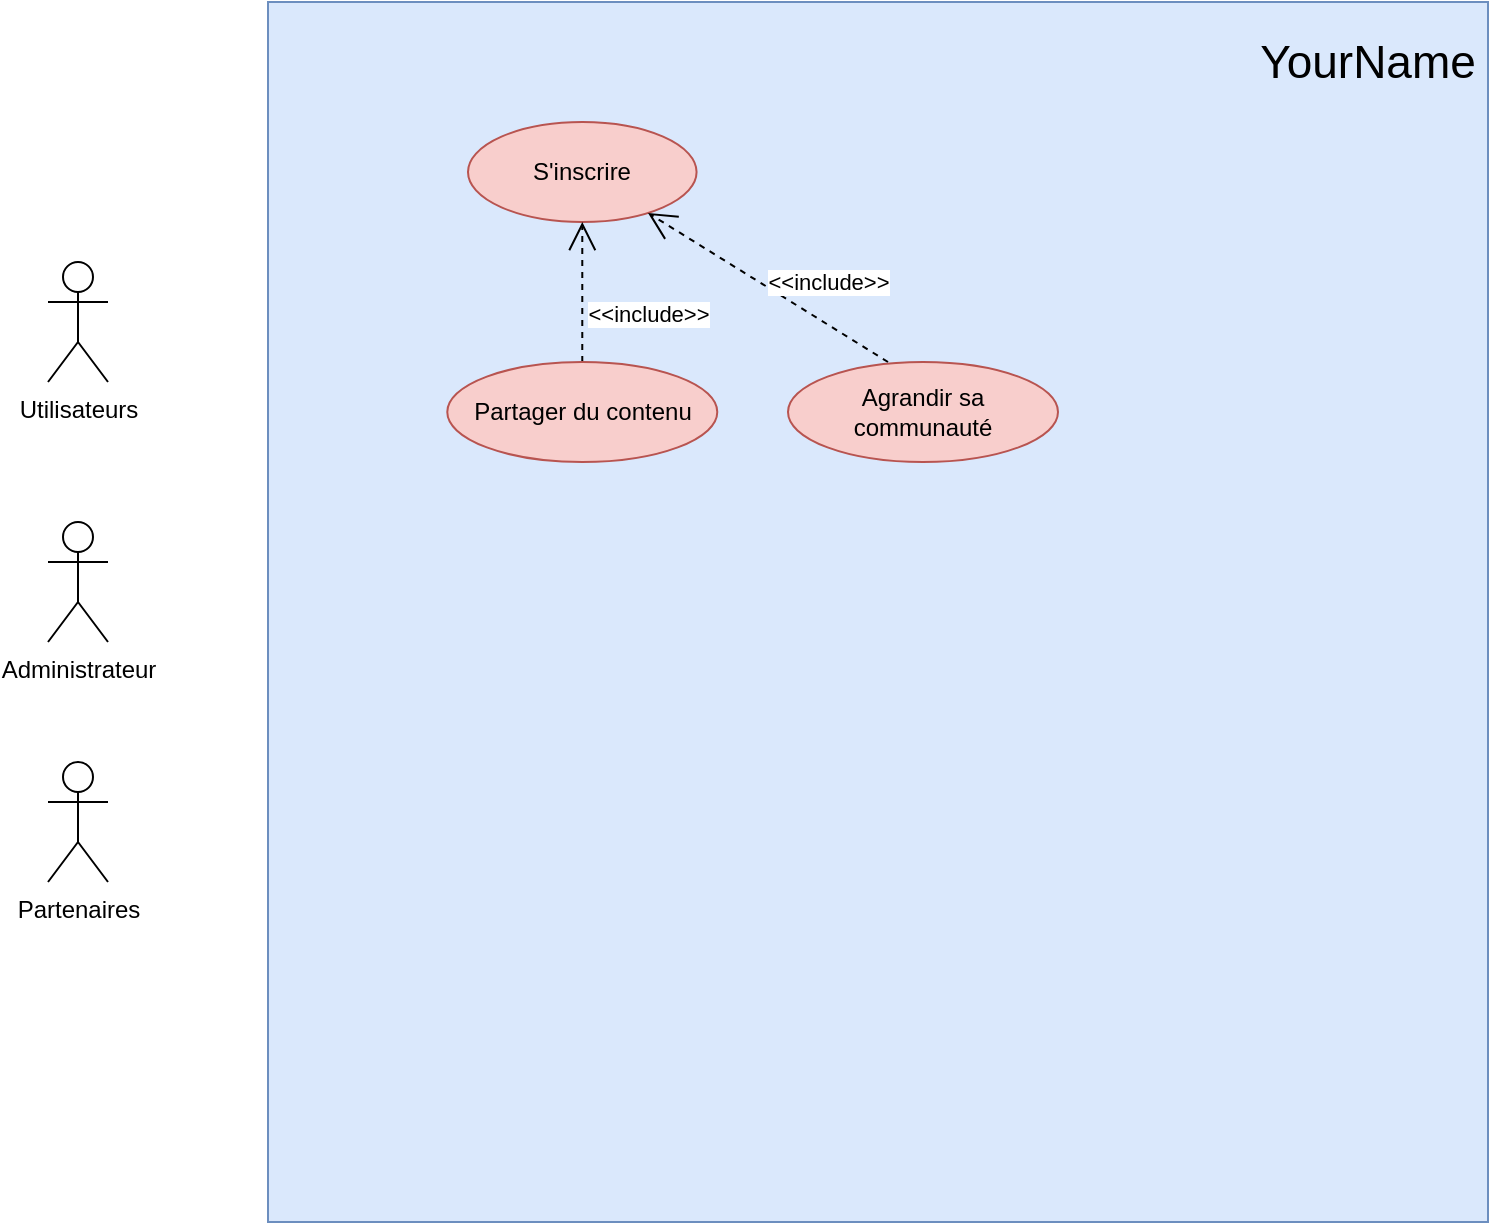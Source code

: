 <mxfile version="13.6.3" type="github">
  <diagram name="Page-1" id="e7e014a7-5840-1c2e-5031-d8a46d1fe8dd">
    <mxGraphModel dx="2076" dy="1160" grid="1" gridSize="10" guides="1" tooltips="1" connect="1" arrows="1" fold="1" page="1" pageScale="1" pageWidth="1169" pageHeight="826" background="#ffffff" math="0" shadow="0">
      <root>
        <mxCell id="0" />
        <mxCell id="1" parent="0" />
        <mxCell id="lsSmrNdKP2eGxGf0BjtP-41" value="" style="whiteSpace=wrap;html=1;aspect=fixed;fillColor=#dae8fc;strokeColor=#6c8ebf;align=center;" parent="1" vertex="1">
          <mxGeometry x="440" y="130" width="610" height="610" as="geometry" />
        </mxCell>
        <mxCell id="lsSmrNdKP2eGxGf0BjtP-42" value="&lt;font style=&quot;font-size: 23px&quot;&gt;YourName&lt;/font&gt;" style="text;html=1;align=center;verticalAlign=middle;whiteSpace=wrap;rounded=0;" parent="1" vertex="1">
          <mxGeometry x="970" y="150" width="40" height="20" as="geometry" />
        </mxCell>
        <mxCell id="lsSmrNdKP2eGxGf0BjtP-43" value="Utilisateurs" style="shape=umlActor;verticalLabelPosition=bottom;verticalAlign=top;html=1;outlineConnect=0;fillColor=none;" parent="1" vertex="1">
          <mxGeometry x="330" y="260" width="30" height="60" as="geometry" />
        </mxCell>
        <mxCell id="lsSmrNdKP2eGxGf0BjtP-44" value="Administrateur" style="shape=umlActor;verticalLabelPosition=bottom;verticalAlign=top;html=1;outlineConnect=0;fillColor=none;" parent="1" vertex="1">
          <mxGeometry x="330" y="390" width="30" height="60" as="geometry" />
        </mxCell>
        <mxCell id="lsSmrNdKP2eGxGf0BjtP-45" value="Partenaires" style="shape=umlActor;verticalLabelPosition=bottom;verticalAlign=top;html=1;outlineConnect=0;fillColor=none;" parent="1" vertex="1">
          <mxGeometry x="330" y="510" width="30" height="60" as="geometry" />
        </mxCell>
        <mxCell id="lsSmrNdKP2eGxGf0BjtP-48" value="S&#39;inscrire" style="ellipse;whiteSpace=wrap;html=1;fillColor=#f8cecc;strokeColor=#b85450;" parent="1" vertex="1">
          <mxGeometry x="540" y="190" width="114.29" height="50" as="geometry" />
        </mxCell>
        <mxCell id="lsSmrNdKP2eGxGf0BjtP-53" value="&amp;lt;&amp;lt;include&amp;gt;&amp;gt;" style="endArrow=open;endSize=12;dashed=1;html=1;entryX=0.5;entryY=1;entryDx=0;entryDy=0;" parent="1" source="lsSmrNdKP2eGxGf0BjtP-49" target="lsSmrNdKP2eGxGf0BjtP-48" edge="1">
          <mxGeometry x="-0.299" y="-33" width="160" relative="1" as="geometry">
            <mxPoint x="610" y="400" as="sourcePoint" />
            <mxPoint x="680" y="330" as="targetPoint" />
            <Array as="points" />
            <mxPoint as="offset" />
          </mxGeometry>
        </mxCell>
        <mxCell id="lsSmrNdKP2eGxGf0BjtP-49" value="Partager du contenu" style="ellipse;whiteSpace=wrap;html=1;fillColor=#f8cecc;strokeColor=#b85450;" parent="1" vertex="1">
          <mxGeometry x="529.64" y="310" width="135" height="50" as="geometry" />
        </mxCell>
        <mxCell id="LU3RNu_QMPxakKqQjPWC-7" value="Agrandir sa communauté" style="ellipse;whiteSpace=wrap;html=1;fillColor=#f8cecc;strokeColor=#b85450;" vertex="1" parent="1">
          <mxGeometry x="700" y="310" width="135" height="50" as="geometry" />
        </mxCell>
        <mxCell id="LU3RNu_QMPxakKqQjPWC-8" value="&amp;lt;&amp;lt;include&amp;gt;&amp;gt;" style="endArrow=open;endSize=12;dashed=1;html=1;" edge="1" parent="1" target="lsSmrNdKP2eGxGf0BjtP-48">
          <mxGeometry x="-0.34" y="-18" width="160" relative="1" as="geometry">
            <mxPoint x="750.0" y="310" as="sourcePoint" />
            <mxPoint x="750.005" y="240" as="targetPoint" />
            <Array as="points" />
            <mxPoint as="offset" />
          </mxGeometry>
        </mxCell>
      </root>
    </mxGraphModel>
  </diagram>
</mxfile>
